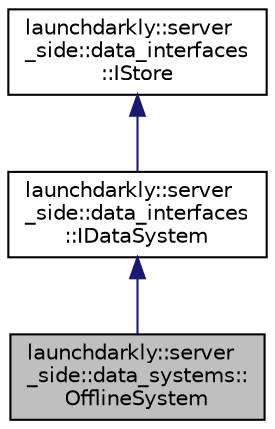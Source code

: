 digraph "launchdarkly::server_side::data_systems::OfflineSystem"
{
 // LATEX_PDF_SIZE
  edge [fontname="Helvetica",fontsize="10",labelfontname="Helvetica",labelfontsize="10"];
  node [fontname="Helvetica",fontsize="10",shape=record];
  Node1 [label="launchdarkly::server\l_side::data_systems::\lOfflineSystem",height=0.2,width=0.4,color="black", fillcolor="grey75", style="filled", fontcolor="black",tooltip=" "];
  Node2 -> Node1 [dir="back",color="midnightblue",fontsize="10",style="solid"];
  Node2 [label="launchdarkly::server\l_side::data_interfaces\l::IDataSystem",height=0.2,width=0.4,color="black", fillcolor="white", style="filled",URL="$classlaunchdarkly_1_1server__side_1_1data__interfaces_1_1IDataSystem.html",tooltip="IDataSystem obtains data used for flag evaluations and makes it available to other components."];
  Node3 -> Node2 [dir="back",color="midnightblue",fontsize="10",style="solid"];
  Node3 [label="launchdarkly::server\l_side::data_interfaces\l::IStore",height=0.2,width=0.4,color="black", fillcolor="white", style="filled",URL="$classlaunchdarkly_1_1server__side_1_1data__interfaces_1_1IStore.html",tooltip="IStore provides shared ownership of flag and segment domain objects."];
}
